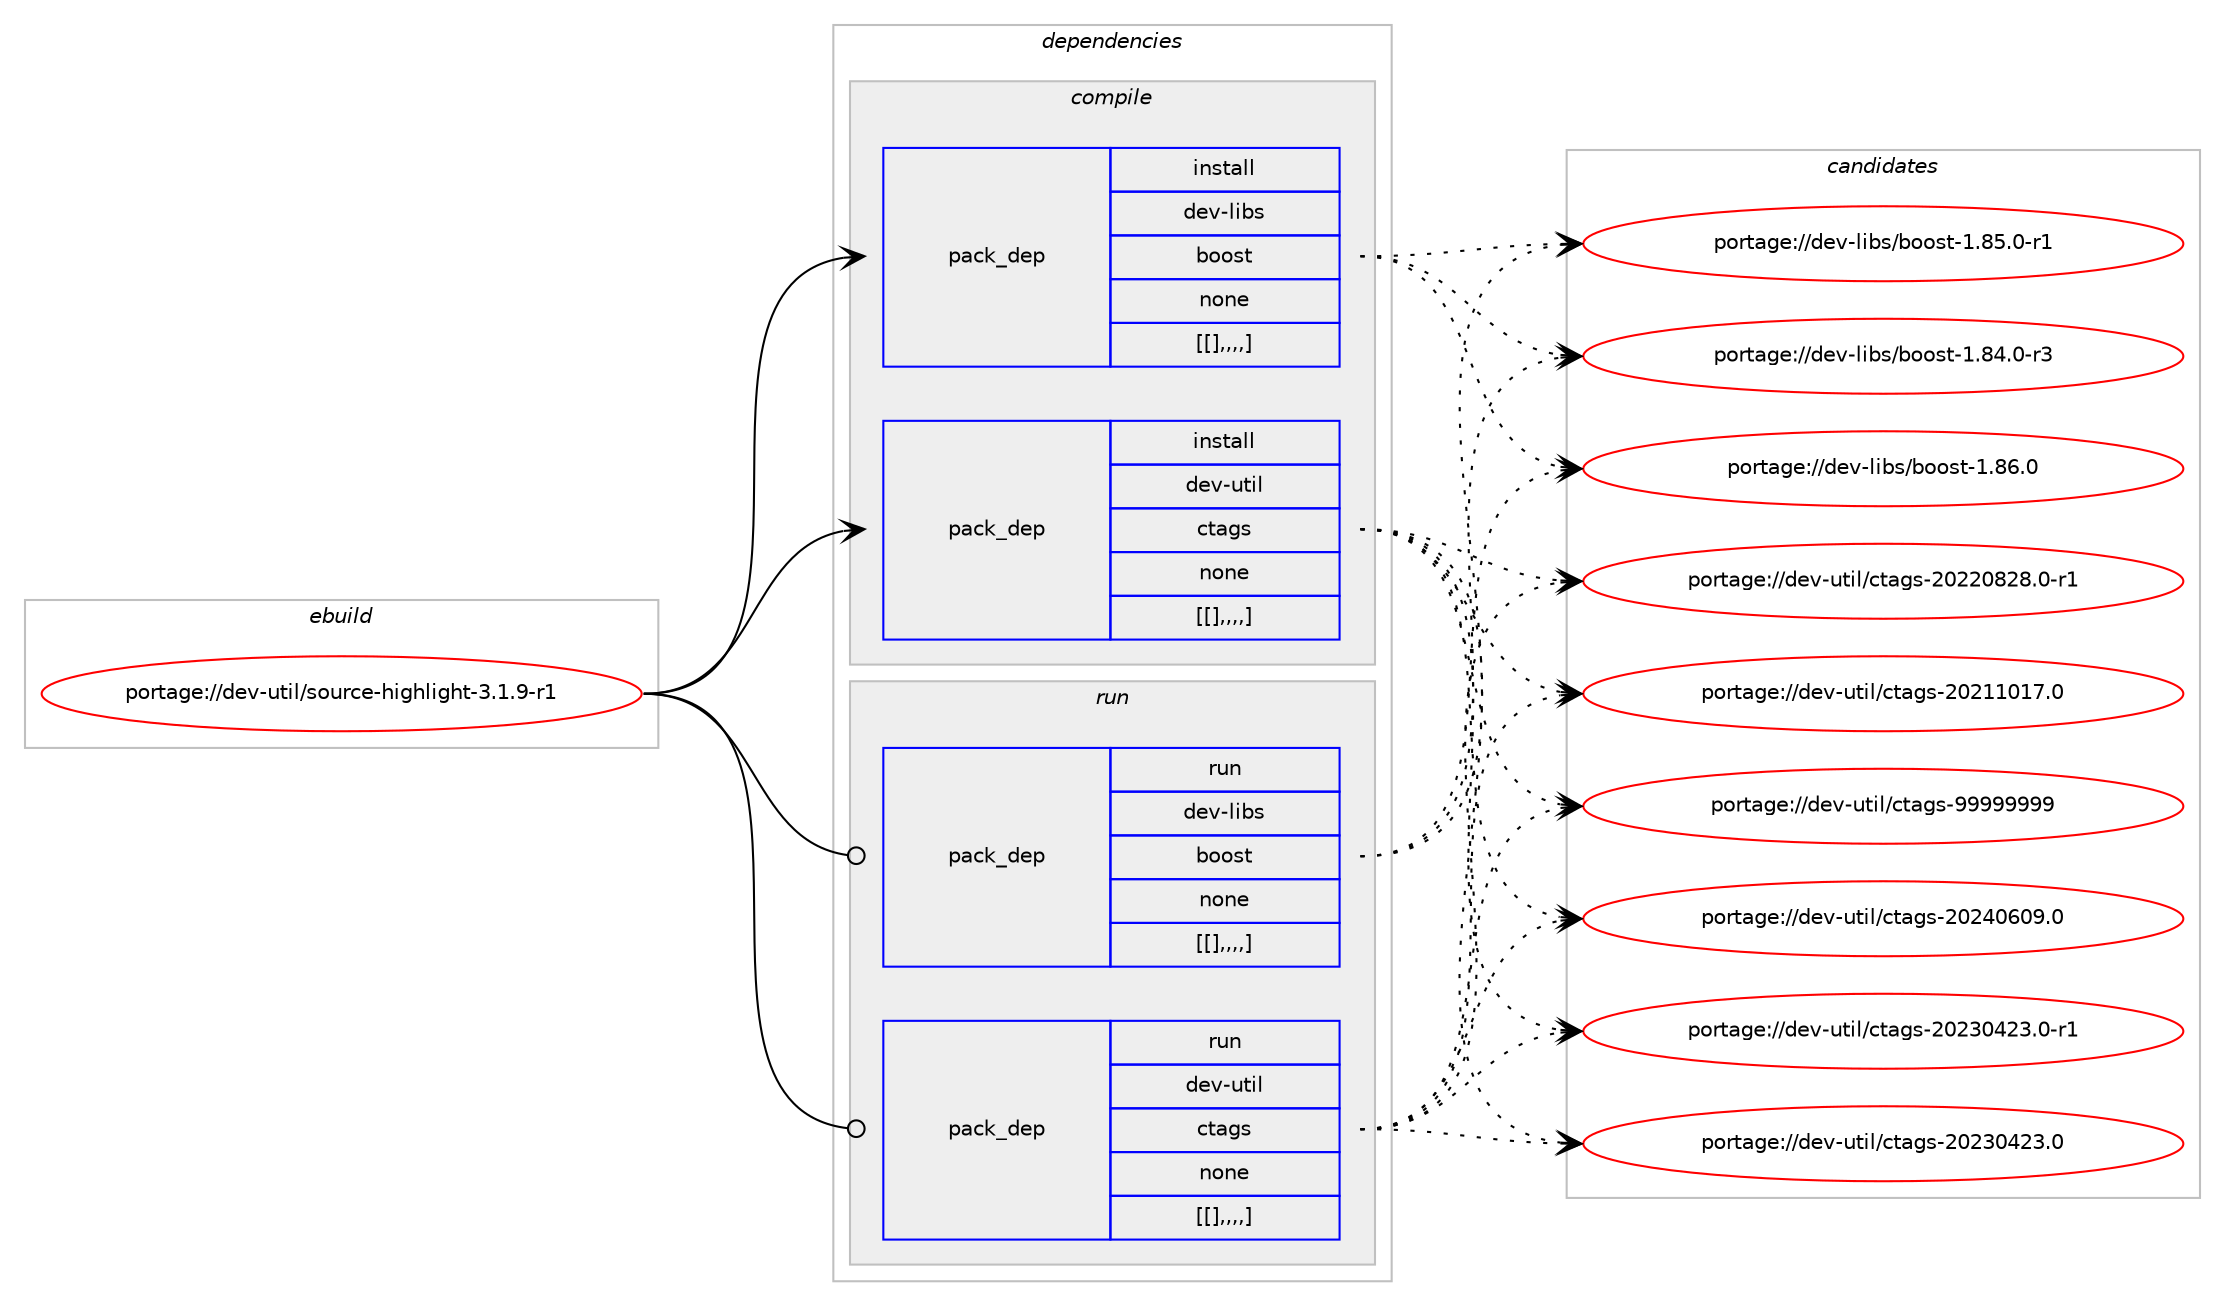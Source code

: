 digraph prolog {

# *************
# Graph options
# *************

newrank=true;
concentrate=true;
compound=true;
graph [rankdir=LR,fontname=Helvetica,fontsize=10,ranksep=1.5];#, ranksep=2.5, nodesep=0.2];
edge  [arrowhead=vee];
node  [fontname=Helvetica,fontsize=10];

# **********
# The ebuild
# **********

subgraph cluster_leftcol {
color=gray;
label=<<i>ebuild</i>>;
id [label="portage://dev-util/source-highlight-3.1.9-r1", color=red, width=4, href="../dev-util/source-highlight-3.1.9-r1.svg"];
}

# ****************
# The dependencies
# ****************

subgraph cluster_midcol {
color=gray;
label=<<i>dependencies</i>>;
subgraph cluster_compile {
fillcolor="#eeeeee";
style=filled;
label=<<i>compile</i>>;
subgraph pack158547 {
dependency223574 [label=<<TABLE BORDER="0" CELLBORDER="1" CELLSPACING="0" CELLPADDING="4" WIDTH="220"><TR><TD ROWSPAN="6" CELLPADDING="30">pack_dep</TD></TR><TR><TD WIDTH="110">install</TD></TR><TR><TD>dev-libs</TD></TR><TR><TD>boost</TD></TR><TR><TD>none</TD></TR><TR><TD>[[],,,,]</TD></TR></TABLE>>, shape=none, color=blue];
}
id:e -> dependency223574:w [weight=20,style="solid",arrowhead="vee"];
subgraph pack158548 {
dependency223575 [label=<<TABLE BORDER="0" CELLBORDER="1" CELLSPACING="0" CELLPADDING="4" WIDTH="220"><TR><TD ROWSPAN="6" CELLPADDING="30">pack_dep</TD></TR><TR><TD WIDTH="110">install</TD></TR><TR><TD>dev-util</TD></TR><TR><TD>ctags</TD></TR><TR><TD>none</TD></TR><TR><TD>[[],,,,]</TD></TR></TABLE>>, shape=none, color=blue];
}
id:e -> dependency223575:w [weight=20,style="solid",arrowhead="vee"];
}
subgraph cluster_compileandrun {
fillcolor="#eeeeee";
style=filled;
label=<<i>compile and run</i>>;
}
subgraph cluster_run {
fillcolor="#eeeeee";
style=filled;
label=<<i>run</i>>;
subgraph pack158549 {
dependency223576 [label=<<TABLE BORDER="0" CELLBORDER="1" CELLSPACING="0" CELLPADDING="4" WIDTH="220"><TR><TD ROWSPAN="6" CELLPADDING="30">pack_dep</TD></TR><TR><TD WIDTH="110">run</TD></TR><TR><TD>dev-libs</TD></TR><TR><TD>boost</TD></TR><TR><TD>none</TD></TR><TR><TD>[[],,,,]</TD></TR></TABLE>>, shape=none, color=blue];
}
id:e -> dependency223576:w [weight=20,style="solid",arrowhead="odot"];
subgraph pack158550 {
dependency223577 [label=<<TABLE BORDER="0" CELLBORDER="1" CELLSPACING="0" CELLPADDING="4" WIDTH="220"><TR><TD ROWSPAN="6" CELLPADDING="30">pack_dep</TD></TR><TR><TD WIDTH="110">run</TD></TR><TR><TD>dev-util</TD></TR><TR><TD>ctags</TD></TR><TR><TD>none</TD></TR><TR><TD>[[],,,,]</TD></TR></TABLE>>, shape=none, color=blue];
}
id:e -> dependency223577:w [weight=20,style="solid",arrowhead="odot"];
}
}

# **************
# The candidates
# **************

subgraph cluster_choices {
rank=same;
color=gray;
label=<<i>candidates</i>>;

subgraph choice158547 {
color=black;
nodesep=1;
choice1001011184510810598115479811111111511645494656544648 [label="portage://dev-libs/boost-1.86.0", color=red, width=4,href="../dev-libs/boost-1.86.0.svg"];
choice10010111845108105981154798111111115116454946565346484511449 [label="portage://dev-libs/boost-1.85.0-r1", color=red, width=4,href="../dev-libs/boost-1.85.0-r1.svg"];
choice10010111845108105981154798111111115116454946565246484511451 [label="portage://dev-libs/boost-1.84.0-r3", color=red, width=4,href="../dev-libs/boost-1.84.0-r3.svg"];
dependency223574:e -> choice1001011184510810598115479811111111511645494656544648:w [style=dotted,weight="100"];
dependency223574:e -> choice10010111845108105981154798111111115116454946565346484511449:w [style=dotted,weight="100"];
dependency223574:e -> choice10010111845108105981154798111111115116454946565246484511451:w [style=dotted,weight="100"];
}
subgraph choice158548 {
color=black;
nodesep=1;
choice10010111845117116105108479911697103115455757575757575757 [label="portage://dev-util/ctags-99999999", color=red, width=4,href="../dev-util/ctags-99999999.svg"];
choice100101118451171161051084799116971031154550485052485448574648 [label="portage://dev-util/ctags-20240609.0", color=red, width=4,href="../dev-util/ctags-20240609.0.svg"];
choice1001011184511711610510847991169710311545504850514852505146484511449 [label="portage://dev-util/ctags-20230423.0-r1", color=red, width=4,href="../dev-util/ctags-20230423.0-r1.svg"];
choice100101118451171161051084799116971031154550485051485250514648 [label="portage://dev-util/ctags-20230423.0", color=red, width=4,href="../dev-util/ctags-20230423.0.svg"];
choice1001011184511711610510847991169710311545504850504856505646484511449 [label="portage://dev-util/ctags-20220828.0-r1", color=red, width=4,href="../dev-util/ctags-20220828.0-r1.svg"];
choice100101118451171161051084799116971031154550485049494849554648 [label="portage://dev-util/ctags-20211017.0", color=red, width=4,href="../dev-util/ctags-20211017.0.svg"];
dependency223575:e -> choice10010111845117116105108479911697103115455757575757575757:w [style=dotted,weight="100"];
dependency223575:e -> choice100101118451171161051084799116971031154550485052485448574648:w [style=dotted,weight="100"];
dependency223575:e -> choice1001011184511711610510847991169710311545504850514852505146484511449:w [style=dotted,weight="100"];
dependency223575:e -> choice100101118451171161051084799116971031154550485051485250514648:w [style=dotted,weight="100"];
dependency223575:e -> choice1001011184511711610510847991169710311545504850504856505646484511449:w [style=dotted,weight="100"];
dependency223575:e -> choice100101118451171161051084799116971031154550485049494849554648:w [style=dotted,weight="100"];
}
subgraph choice158549 {
color=black;
nodesep=1;
choice1001011184510810598115479811111111511645494656544648 [label="portage://dev-libs/boost-1.86.0", color=red, width=4,href="../dev-libs/boost-1.86.0.svg"];
choice10010111845108105981154798111111115116454946565346484511449 [label="portage://dev-libs/boost-1.85.0-r1", color=red, width=4,href="../dev-libs/boost-1.85.0-r1.svg"];
choice10010111845108105981154798111111115116454946565246484511451 [label="portage://dev-libs/boost-1.84.0-r3", color=red, width=4,href="../dev-libs/boost-1.84.0-r3.svg"];
dependency223576:e -> choice1001011184510810598115479811111111511645494656544648:w [style=dotted,weight="100"];
dependency223576:e -> choice10010111845108105981154798111111115116454946565346484511449:w [style=dotted,weight="100"];
dependency223576:e -> choice10010111845108105981154798111111115116454946565246484511451:w [style=dotted,weight="100"];
}
subgraph choice158550 {
color=black;
nodesep=1;
choice10010111845117116105108479911697103115455757575757575757 [label="portage://dev-util/ctags-99999999", color=red, width=4,href="../dev-util/ctags-99999999.svg"];
choice100101118451171161051084799116971031154550485052485448574648 [label="portage://dev-util/ctags-20240609.0", color=red, width=4,href="../dev-util/ctags-20240609.0.svg"];
choice1001011184511711610510847991169710311545504850514852505146484511449 [label="portage://dev-util/ctags-20230423.0-r1", color=red, width=4,href="../dev-util/ctags-20230423.0-r1.svg"];
choice100101118451171161051084799116971031154550485051485250514648 [label="portage://dev-util/ctags-20230423.0", color=red, width=4,href="../dev-util/ctags-20230423.0.svg"];
choice1001011184511711610510847991169710311545504850504856505646484511449 [label="portage://dev-util/ctags-20220828.0-r1", color=red, width=4,href="../dev-util/ctags-20220828.0-r1.svg"];
choice100101118451171161051084799116971031154550485049494849554648 [label="portage://dev-util/ctags-20211017.0", color=red, width=4,href="../dev-util/ctags-20211017.0.svg"];
dependency223577:e -> choice10010111845117116105108479911697103115455757575757575757:w [style=dotted,weight="100"];
dependency223577:e -> choice100101118451171161051084799116971031154550485052485448574648:w [style=dotted,weight="100"];
dependency223577:e -> choice1001011184511711610510847991169710311545504850514852505146484511449:w [style=dotted,weight="100"];
dependency223577:e -> choice100101118451171161051084799116971031154550485051485250514648:w [style=dotted,weight="100"];
dependency223577:e -> choice1001011184511711610510847991169710311545504850504856505646484511449:w [style=dotted,weight="100"];
dependency223577:e -> choice100101118451171161051084799116971031154550485049494849554648:w [style=dotted,weight="100"];
}
}

}
